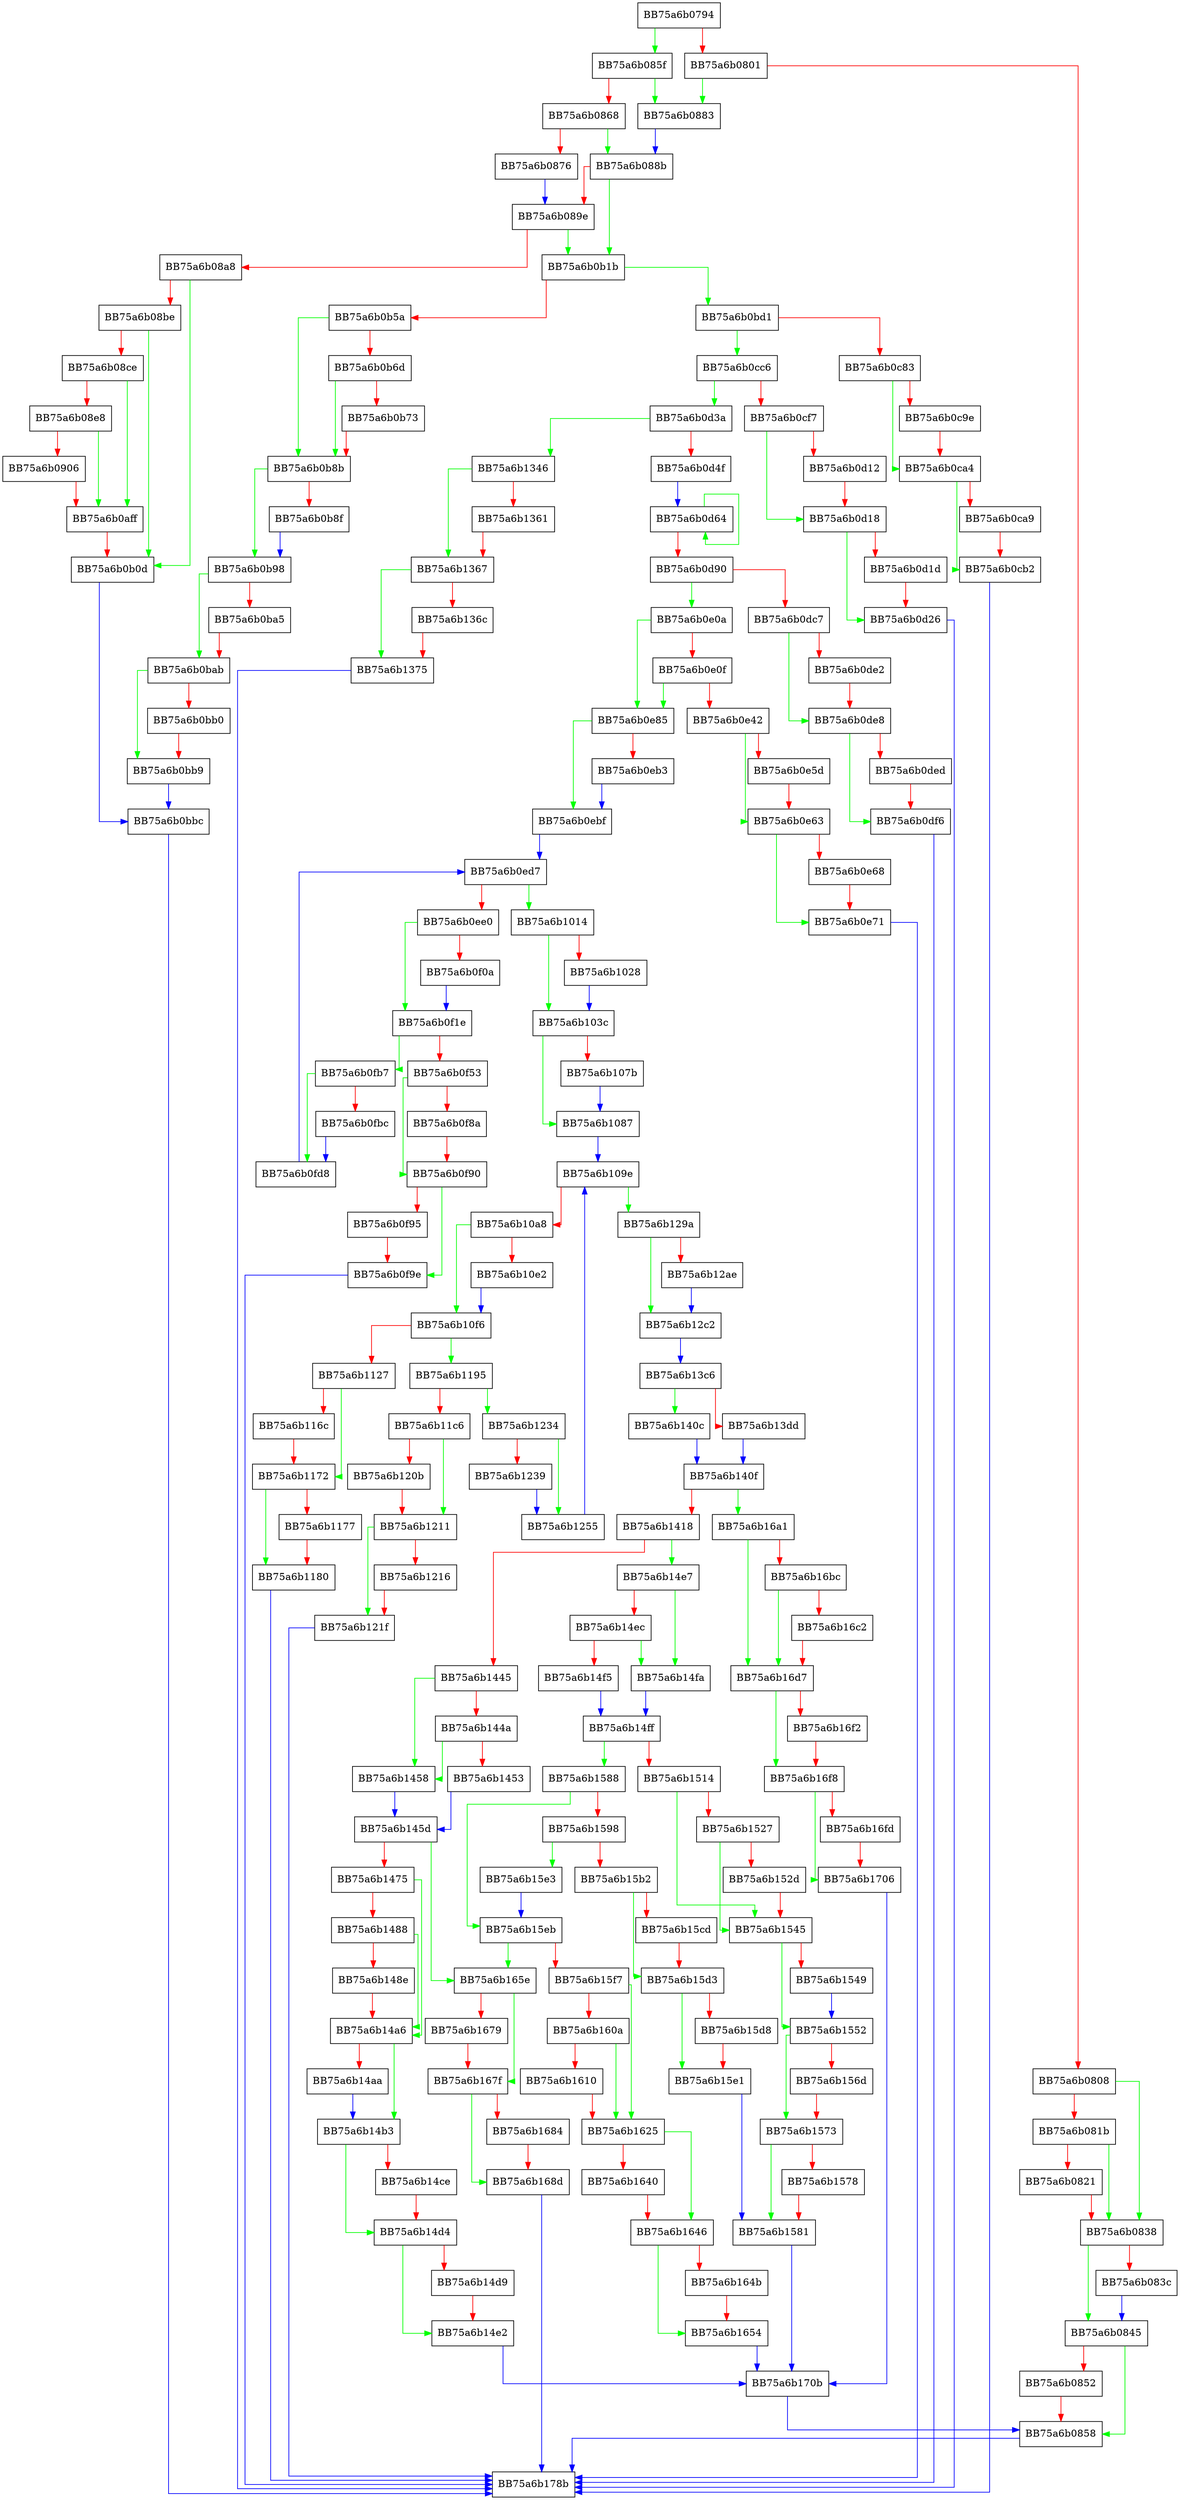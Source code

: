 digraph GenerateAndSendUrlReport {
  node [shape="box"];
  graph [splines=ortho];
  BB75a6b0794 -> BB75a6b085f [color="green"];
  BB75a6b0794 -> BB75a6b0801 [color="red"];
  BB75a6b0801 -> BB75a6b0883 [color="green"];
  BB75a6b0801 -> BB75a6b0808 [color="red"];
  BB75a6b0808 -> BB75a6b0838 [color="green"];
  BB75a6b0808 -> BB75a6b081b [color="red"];
  BB75a6b081b -> BB75a6b0838 [color="green"];
  BB75a6b081b -> BB75a6b0821 [color="red"];
  BB75a6b0821 -> BB75a6b0838 [color="red"];
  BB75a6b0838 -> BB75a6b0845 [color="green"];
  BB75a6b0838 -> BB75a6b083c [color="red"];
  BB75a6b083c -> BB75a6b0845 [color="blue"];
  BB75a6b0845 -> BB75a6b0858 [color="green"];
  BB75a6b0845 -> BB75a6b0852 [color="red"];
  BB75a6b0852 -> BB75a6b0858 [color="red"];
  BB75a6b0858 -> BB75a6b178b [color="blue"];
  BB75a6b085f -> BB75a6b0883 [color="green"];
  BB75a6b085f -> BB75a6b0868 [color="red"];
  BB75a6b0868 -> BB75a6b088b [color="green"];
  BB75a6b0868 -> BB75a6b0876 [color="red"];
  BB75a6b0876 -> BB75a6b089e [color="blue"];
  BB75a6b0883 -> BB75a6b088b [color="blue"];
  BB75a6b088b -> BB75a6b0b1b [color="green"];
  BB75a6b088b -> BB75a6b089e [color="red"];
  BB75a6b089e -> BB75a6b0b1b [color="green"];
  BB75a6b089e -> BB75a6b08a8 [color="red"];
  BB75a6b08a8 -> BB75a6b0b0d [color="green"];
  BB75a6b08a8 -> BB75a6b08be [color="red"];
  BB75a6b08be -> BB75a6b0b0d [color="green"];
  BB75a6b08be -> BB75a6b08ce [color="red"];
  BB75a6b08ce -> BB75a6b0aff [color="green"];
  BB75a6b08ce -> BB75a6b08e8 [color="red"];
  BB75a6b08e8 -> BB75a6b0aff [color="green"];
  BB75a6b08e8 -> BB75a6b0906 [color="red"];
  BB75a6b0906 -> BB75a6b0aff [color="red"];
  BB75a6b0aff -> BB75a6b0b0d [color="red"];
  BB75a6b0b0d -> BB75a6b0bbc [color="blue"];
  BB75a6b0b1b -> BB75a6b0bd1 [color="green"];
  BB75a6b0b1b -> BB75a6b0b5a [color="red"];
  BB75a6b0b5a -> BB75a6b0b8b [color="green"];
  BB75a6b0b5a -> BB75a6b0b6d [color="red"];
  BB75a6b0b6d -> BB75a6b0b8b [color="green"];
  BB75a6b0b6d -> BB75a6b0b73 [color="red"];
  BB75a6b0b73 -> BB75a6b0b8b [color="red"];
  BB75a6b0b8b -> BB75a6b0b98 [color="green"];
  BB75a6b0b8b -> BB75a6b0b8f [color="red"];
  BB75a6b0b8f -> BB75a6b0b98 [color="blue"];
  BB75a6b0b98 -> BB75a6b0bab [color="green"];
  BB75a6b0b98 -> BB75a6b0ba5 [color="red"];
  BB75a6b0ba5 -> BB75a6b0bab [color="red"];
  BB75a6b0bab -> BB75a6b0bb9 [color="green"];
  BB75a6b0bab -> BB75a6b0bb0 [color="red"];
  BB75a6b0bb0 -> BB75a6b0bb9 [color="red"];
  BB75a6b0bb9 -> BB75a6b0bbc [color="blue"];
  BB75a6b0bbc -> BB75a6b178b [color="blue"];
  BB75a6b0bd1 -> BB75a6b0cc6 [color="green"];
  BB75a6b0bd1 -> BB75a6b0c83 [color="red"];
  BB75a6b0c83 -> BB75a6b0ca4 [color="green"];
  BB75a6b0c83 -> BB75a6b0c9e [color="red"];
  BB75a6b0c9e -> BB75a6b0ca4 [color="red"];
  BB75a6b0ca4 -> BB75a6b0cb2 [color="green"];
  BB75a6b0ca4 -> BB75a6b0ca9 [color="red"];
  BB75a6b0ca9 -> BB75a6b0cb2 [color="red"];
  BB75a6b0cb2 -> BB75a6b178b [color="blue"];
  BB75a6b0cc6 -> BB75a6b0d3a [color="green"];
  BB75a6b0cc6 -> BB75a6b0cf7 [color="red"];
  BB75a6b0cf7 -> BB75a6b0d18 [color="green"];
  BB75a6b0cf7 -> BB75a6b0d12 [color="red"];
  BB75a6b0d12 -> BB75a6b0d18 [color="red"];
  BB75a6b0d18 -> BB75a6b0d26 [color="green"];
  BB75a6b0d18 -> BB75a6b0d1d [color="red"];
  BB75a6b0d1d -> BB75a6b0d26 [color="red"];
  BB75a6b0d26 -> BB75a6b178b [color="blue"];
  BB75a6b0d3a -> BB75a6b1346 [color="green"];
  BB75a6b0d3a -> BB75a6b0d4f [color="red"];
  BB75a6b0d4f -> BB75a6b0d64 [color="blue"];
  BB75a6b0d64 -> BB75a6b0d64 [color="green"];
  BB75a6b0d64 -> BB75a6b0d90 [color="red"];
  BB75a6b0d90 -> BB75a6b0e0a [color="green"];
  BB75a6b0d90 -> BB75a6b0dc7 [color="red"];
  BB75a6b0dc7 -> BB75a6b0de8 [color="green"];
  BB75a6b0dc7 -> BB75a6b0de2 [color="red"];
  BB75a6b0de2 -> BB75a6b0de8 [color="red"];
  BB75a6b0de8 -> BB75a6b0df6 [color="green"];
  BB75a6b0de8 -> BB75a6b0ded [color="red"];
  BB75a6b0ded -> BB75a6b0df6 [color="red"];
  BB75a6b0df6 -> BB75a6b178b [color="blue"];
  BB75a6b0e0a -> BB75a6b0e85 [color="green"];
  BB75a6b0e0a -> BB75a6b0e0f [color="red"];
  BB75a6b0e0f -> BB75a6b0e85 [color="green"];
  BB75a6b0e0f -> BB75a6b0e42 [color="red"];
  BB75a6b0e42 -> BB75a6b0e63 [color="green"];
  BB75a6b0e42 -> BB75a6b0e5d [color="red"];
  BB75a6b0e5d -> BB75a6b0e63 [color="red"];
  BB75a6b0e63 -> BB75a6b0e71 [color="green"];
  BB75a6b0e63 -> BB75a6b0e68 [color="red"];
  BB75a6b0e68 -> BB75a6b0e71 [color="red"];
  BB75a6b0e71 -> BB75a6b178b [color="blue"];
  BB75a6b0e85 -> BB75a6b0ebf [color="green"];
  BB75a6b0e85 -> BB75a6b0eb3 [color="red"];
  BB75a6b0eb3 -> BB75a6b0ebf [color="blue"];
  BB75a6b0ebf -> BB75a6b0ed7 [color="blue"];
  BB75a6b0ed7 -> BB75a6b1014 [color="green"];
  BB75a6b0ed7 -> BB75a6b0ee0 [color="red"];
  BB75a6b0ee0 -> BB75a6b0f1e [color="green"];
  BB75a6b0ee0 -> BB75a6b0f0a [color="red"];
  BB75a6b0f0a -> BB75a6b0f1e [color="blue"];
  BB75a6b0f1e -> BB75a6b0fb7 [color="green"];
  BB75a6b0f1e -> BB75a6b0f53 [color="red"];
  BB75a6b0f53 -> BB75a6b0f90 [color="green"];
  BB75a6b0f53 -> BB75a6b0f8a [color="red"];
  BB75a6b0f8a -> BB75a6b0f90 [color="red"];
  BB75a6b0f90 -> BB75a6b0f9e [color="green"];
  BB75a6b0f90 -> BB75a6b0f95 [color="red"];
  BB75a6b0f95 -> BB75a6b0f9e [color="red"];
  BB75a6b0f9e -> BB75a6b178b [color="blue"];
  BB75a6b0fb7 -> BB75a6b0fd8 [color="green"];
  BB75a6b0fb7 -> BB75a6b0fbc [color="red"];
  BB75a6b0fbc -> BB75a6b0fd8 [color="blue"];
  BB75a6b0fd8 -> BB75a6b0ed7 [color="blue"];
  BB75a6b1014 -> BB75a6b103c [color="green"];
  BB75a6b1014 -> BB75a6b1028 [color="red"];
  BB75a6b1028 -> BB75a6b103c [color="blue"];
  BB75a6b103c -> BB75a6b1087 [color="green"];
  BB75a6b103c -> BB75a6b107b [color="red"];
  BB75a6b107b -> BB75a6b1087 [color="blue"];
  BB75a6b1087 -> BB75a6b109e [color="blue"];
  BB75a6b109e -> BB75a6b129a [color="green"];
  BB75a6b109e -> BB75a6b10a8 [color="red"];
  BB75a6b10a8 -> BB75a6b10f6 [color="green"];
  BB75a6b10a8 -> BB75a6b10e2 [color="red"];
  BB75a6b10e2 -> BB75a6b10f6 [color="blue"];
  BB75a6b10f6 -> BB75a6b1195 [color="green"];
  BB75a6b10f6 -> BB75a6b1127 [color="red"];
  BB75a6b1127 -> BB75a6b1172 [color="green"];
  BB75a6b1127 -> BB75a6b116c [color="red"];
  BB75a6b116c -> BB75a6b1172 [color="red"];
  BB75a6b1172 -> BB75a6b1180 [color="green"];
  BB75a6b1172 -> BB75a6b1177 [color="red"];
  BB75a6b1177 -> BB75a6b1180 [color="red"];
  BB75a6b1180 -> BB75a6b178b [color="blue"];
  BB75a6b1195 -> BB75a6b1234 [color="green"];
  BB75a6b1195 -> BB75a6b11c6 [color="red"];
  BB75a6b11c6 -> BB75a6b1211 [color="green"];
  BB75a6b11c6 -> BB75a6b120b [color="red"];
  BB75a6b120b -> BB75a6b1211 [color="red"];
  BB75a6b1211 -> BB75a6b121f [color="green"];
  BB75a6b1211 -> BB75a6b1216 [color="red"];
  BB75a6b1216 -> BB75a6b121f [color="red"];
  BB75a6b121f -> BB75a6b178b [color="blue"];
  BB75a6b1234 -> BB75a6b1255 [color="green"];
  BB75a6b1234 -> BB75a6b1239 [color="red"];
  BB75a6b1239 -> BB75a6b1255 [color="blue"];
  BB75a6b1255 -> BB75a6b109e [color="blue"];
  BB75a6b129a -> BB75a6b12c2 [color="green"];
  BB75a6b129a -> BB75a6b12ae [color="red"];
  BB75a6b12ae -> BB75a6b12c2 [color="blue"];
  BB75a6b12c2 -> BB75a6b13c6 [color="blue"];
  BB75a6b1346 -> BB75a6b1367 [color="green"];
  BB75a6b1346 -> BB75a6b1361 [color="red"];
  BB75a6b1361 -> BB75a6b1367 [color="red"];
  BB75a6b1367 -> BB75a6b1375 [color="green"];
  BB75a6b1367 -> BB75a6b136c [color="red"];
  BB75a6b136c -> BB75a6b1375 [color="red"];
  BB75a6b1375 -> BB75a6b178b [color="blue"];
  BB75a6b13c6 -> BB75a6b140c [color="green"];
  BB75a6b13c6 -> BB75a6b13dd [color="red"];
  BB75a6b13dd -> BB75a6b140f [color="blue"];
  BB75a6b140c -> BB75a6b140f [color="blue"];
  BB75a6b140f -> BB75a6b16a1 [color="green"];
  BB75a6b140f -> BB75a6b1418 [color="red"];
  BB75a6b1418 -> BB75a6b14e7 [color="green"];
  BB75a6b1418 -> BB75a6b1445 [color="red"];
  BB75a6b1445 -> BB75a6b1458 [color="green"];
  BB75a6b1445 -> BB75a6b144a [color="red"];
  BB75a6b144a -> BB75a6b1458 [color="green"];
  BB75a6b144a -> BB75a6b1453 [color="red"];
  BB75a6b1453 -> BB75a6b145d [color="blue"];
  BB75a6b1458 -> BB75a6b145d [color="blue"];
  BB75a6b145d -> BB75a6b165e [color="green"];
  BB75a6b145d -> BB75a6b1475 [color="red"];
  BB75a6b1475 -> BB75a6b14a6 [color="green"];
  BB75a6b1475 -> BB75a6b1488 [color="red"];
  BB75a6b1488 -> BB75a6b14a6 [color="green"];
  BB75a6b1488 -> BB75a6b148e [color="red"];
  BB75a6b148e -> BB75a6b14a6 [color="red"];
  BB75a6b14a6 -> BB75a6b14b3 [color="green"];
  BB75a6b14a6 -> BB75a6b14aa [color="red"];
  BB75a6b14aa -> BB75a6b14b3 [color="blue"];
  BB75a6b14b3 -> BB75a6b14d4 [color="green"];
  BB75a6b14b3 -> BB75a6b14ce [color="red"];
  BB75a6b14ce -> BB75a6b14d4 [color="red"];
  BB75a6b14d4 -> BB75a6b14e2 [color="green"];
  BB75a6b14d4 -> BB75a6b14d9 [color="red"];
  BB75a6b14d9 -> BB75a6b14e2 [color="red"];
  BB75a6b14e2 -> BB75a6b170b [color="blue"];
  BB75a6b14e7 -> BB75a6b14fa [color="green"];
  BB75a6b14e7 -> BB75a6b14ec [color="red"];
  BB75a6b14ec -> BB75a6b14fa [color="green"];
  BB75a6b14ec -> BB75a6b14f5 [color="red"];
  BB75a6b14f5 -> BB75a6b14ff [color="blue"];
  BB75a6b14fa -> BB75a6b14ff [color="blue"];
  BB75a6b14ff -> BB75a6b1588 [color="green"];
  BB75a6b14ff -> BB75a6b1514 [color="red"];
  BB75a6b1514 -> BB75a6b1545 [color="green"];
  BB75a6b1514 -> BB75a6b1527 [color="red"];
  BB75a6b1527 -> BB75a6b1545 [color="green"];
  BB75a6b1527 -> BB75a6b152d [color="red"];
  BB75a6b152d -> BB75a6b1545 [color="red"];
  BB75a6b1545 -> BB75a6b1552 [color="green"];
  BB75a6b1545 -> BB75a6b1549 [color="red"];
  BB75a6b1549 -> BB75a6b1552 [color="blue"];
  BB75a6b1552 -> BB75a6b1573 [color="green"];
  BB75a6b1552 -> BB75a6b156d [color="red"];
  BB75a6b156d -> BB75a6b1573 [color="red"];
  BB75a6b1573 -> BB75a6b1581 [color="green"];
  BB75a6b1573 -> BB75a6b1578 [color="red"];
  BB75a6b1578 -> BB75a6b1581 [color="red"];
  BB75a6b1581 -> BB75a6b170b [color="blue"];
  BB75a6b1588 -> BB75a6b15eb [color="green"];
  BB75a6b1588 -> BB75a6b1598 [color="red"];
  BB75a6b1598 -> BB75a6b15e3 [color="green"];
  BB75a6b1598 -> BB75a6b15b2 [color="red"];
  BB75a6b15b2 -> BB75a6b15d3 [color="green"];
  BB75a6b15b2 -> BB75a6b15cd [color="red"];
  BB75a6b15cd -> BB75a6b15d3 [color="red"];
  BB75a6b15d3 -> BB75a6b15e1 [color="green"];
  BB75a6b15d3 -> BB75a6b15d8 [color="red"];
  BB75a6b15d8 -> BB75a6b15e1 [color="red"];
  BB75a6b15e1 -> BB75a6b1581 [color="blue"];
  BB75a6b15e3 -> BB75a6b15eb [color="blue"];
  BB75a6b15eb -> BB75a6b165e [color="green"];
  BB75a6b15eb -> BB75a6b15f7 [color="red"];
  BB75a6b15f7 -> BB75a6b1625 [color="green"];
  BB75a6b15f7 -> BB75a6b160a [color="red"];
  BB75a6b160a -> BB75a6b1625 [color="green"];
  BB75a6b160a -> BB75a6b1610 [color="red"];
  BB75a6b1610 -> BB75a6b1625 [color="red"];
  BB75a6b1625 -> BB75a6b1646 [color="green"];
  BB75a6b1625 -> BB75a6b1640 [color="red"];
  BB75a6b1640 -> BB75a6b1646 [color="red"];
  BB75a6b1646 -> BB75a6b1654 [color="green"];
  BB75a6b1646 -> BB75a6b164b [color="red"];
  BB75a6b164b -> BB75a6b1654 [color="red"];
  BB75a6b1654 -> BB75a6b170b [color="blue"];
  BB75a6b165e -> BB75a6b167f [color="green"];
  BB75a6b165e -> BB75a6b1679 [color="red"];
  BB75a6b1679 -> BB75a6b167f [color="red"];
  BB75a6b167f -> BB75a6b168d [color="green"];
  BB75a6b167f -> BB75a6b1684 [color="red"];
  BB75a6b1684 -> BB75a6b168d [color="red"];
  BB75a6b168d -> BB75a6b178b [color="blue"];
  BB75a6b16a1 -> BB75a6b16d7 [color="green"];
  BB75a6b16a1 -> BB75a6b16bc [color="red"];
  BB75a6b16bc -> BB75a6b16d7 [color="green"];
  BB75a6b16bc -> BB75a6b16c2 [color="red"];
  BB75a6b16c2 -> BB75a6b16d7 [color="red"];
  BB75a6b16d7 -> BB75a6b16f8 [color="green"];
  BB75a6b16d7 -> BB75a6b16f2 [color="red"];
  BB75a6b16f2 -> BB75a6b16f8 [color="red"];
  BB75a6b16f8 -> BB75a6b1706 [color="green"];
  BB75a6b16f8 -> BB75a6b16fd [color="red"];
  BB75a6b16fd -> BB75a6b1706 [color="red"];
  BB75a6b1706 -> BB75a6b170b [color="blue"];
  BB75a6b170b -> BB75a6b0858 [color="blue"];
}